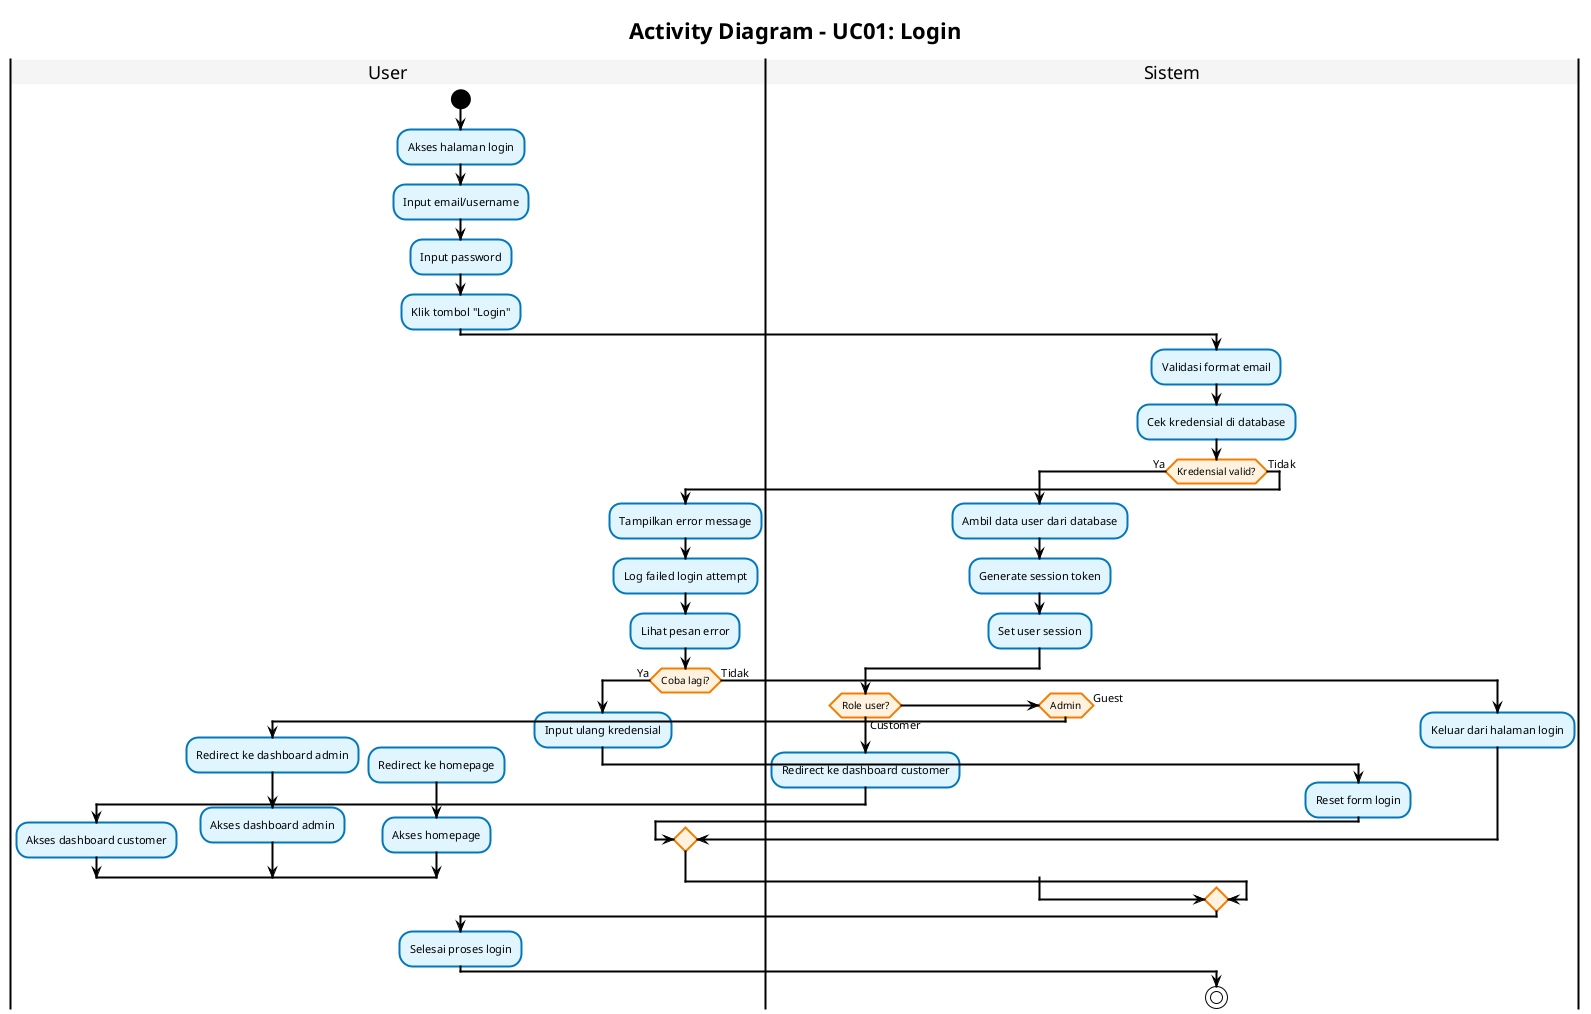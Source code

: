 @startuml

!theme plain
skinparam backgroundColor white
skinparam shadowing false
skinparam handwritten false

' Styling UML BPMN yang tegas dan standar
skinparam activity {
    BackgroundColor #E1F5FE
    BorderColor #0277BD
    BorderThickness 2
    FontSize 11
}

skinparam activityDiamond {
    BackgroundColor #FFF3E0
    BorderColor #F57C00
    BorderThickness 2
    FontSize 10
}

skinparam activityStart {
    Color black
}

skinparam activityEnd {
    Color black
}

skinparam arrow {
    Color black
    Thickness 2
}

skinparam swimlane {
    BorderColor black
    BorderThickness 2
    TitleBackgroundColor #F5F5F5
}

skinparam linetype ortho
skinparam nodesep 20
skinparam ranksep 30

title **Activity Diagram - UC01: Login**

|User|
start
:Akses halaman login;
:Input email/username;
:Input password;
:Klik tombol "Login";

|Sistem|
:Validasi format email;
:Cek kredensial di database;

if (Kredensial valid?) then (Ya)
  :Ambil data user dari database;
  :Generate session token;
  :Set user session;
  
  if (Role user?) then (Customer)
    :Redirect ke dashboard customer;
    
    |User|
    :Akses dashboard customer;
  else if (Admin)
    :Redirect ke dashboard admin;
    
    |User|
    :Akses dashboard admin;
  else (Guest)
    :Redirect ke homepage;
    
    |User|
    :Akses homepage;
  endif
else (Tidak)
  :Tampilkan error message;
  :Log failed login attempt;
  
  |User|
  :Lihat pesan error;
  
  if (Coba lagi?) then (Ya)
    :Input ulang kredensial;
    
    |Sistem|
    :Reset form login;
  else (Tidak)
    :Keluar dari halaman login;
  endif
endif

' MERGE POINT - All paths converge here
|User|
:Selesai proses login;

|Sistem|
' SINGLE END POINT
stop

@enduml
